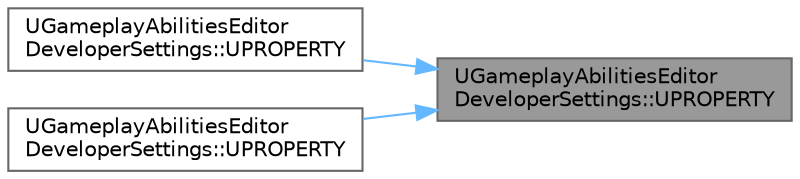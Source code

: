 digraph "UGameplayAbilitiesEditorDeveloperSettings::UPROPERTY"
{
 // INTERACTIVE_SVG=YES
 // LATEX_PDF_SIZE
  bgcolor="transparent";
  edge [fontname=Helvetica,fontsize=10,labelfontname=Helvetica,labelfontsize=10];
  node [fontname=Helvetica,fontsize=10,shape=box,height=0.2,width=0.4];
  rankdir="RL";
  Node1 [id="Node000001",label="UGameplayAbilitiesEditor\lDeveloperSettings::UPROPERTY",height=0.2,width=0.4,color="gray40", fillcolor="grey60", style="filled", fontcolor="black",tooltip=" "];
  Node1 -> Node2 [id="edge1_Node000001_Node000002",dir="back",color="steelblue1",style="solid",tooltip=" "];
  Node2 [id="Node000002",label="UGameplayAbilitiesEditor\lDeveloperSettings::UPROPERTY",height=0.2,width=0.4,color="grey40", fillcolor="white", style="filled",URL="$db/df9/classUGameplayAbilitiesEditorDeveloperSettings.html#a73804f74c9c8827256b15a3d8d24a0f1",tooltip=" "];
  Node1 -> Node3 [id="edge2_Node000001_Node000003",dir="back",color="steelblue1",style="solid",tooltip=" "];
  Node3 [id="Node000003",label="UGameplayAbilitiesEditor\lDeveloperSettings::UPROPERTY",height=0.2,width=0.4,color="grey40", fillcolor="white", style="filled",URL="$db/df9/classUGameplayAbilitiesEditorDeveloperSettings.html#a2d58fea5a409d7367212e9c8ca6591c0",tooltip=" "];
}
